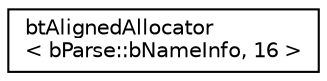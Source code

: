 digraph "Graphical Class Hierarchy"
{
  edge [fontname="Helvetica",fontsize="10",labelfontname="Helvetica",labelfontsize="10"];
  node [fontname="Helvetica",fontsize="10",shape=record];
  rankdir="LR";
  Node1 [label="btAlignedAllocator\l\< bParse::bNameInfo, 16 \>",height=0.2,width=0.4,color="black", fillcolor="white", style="filled",URL="$classbt_aligned_allocator.html"];
}
